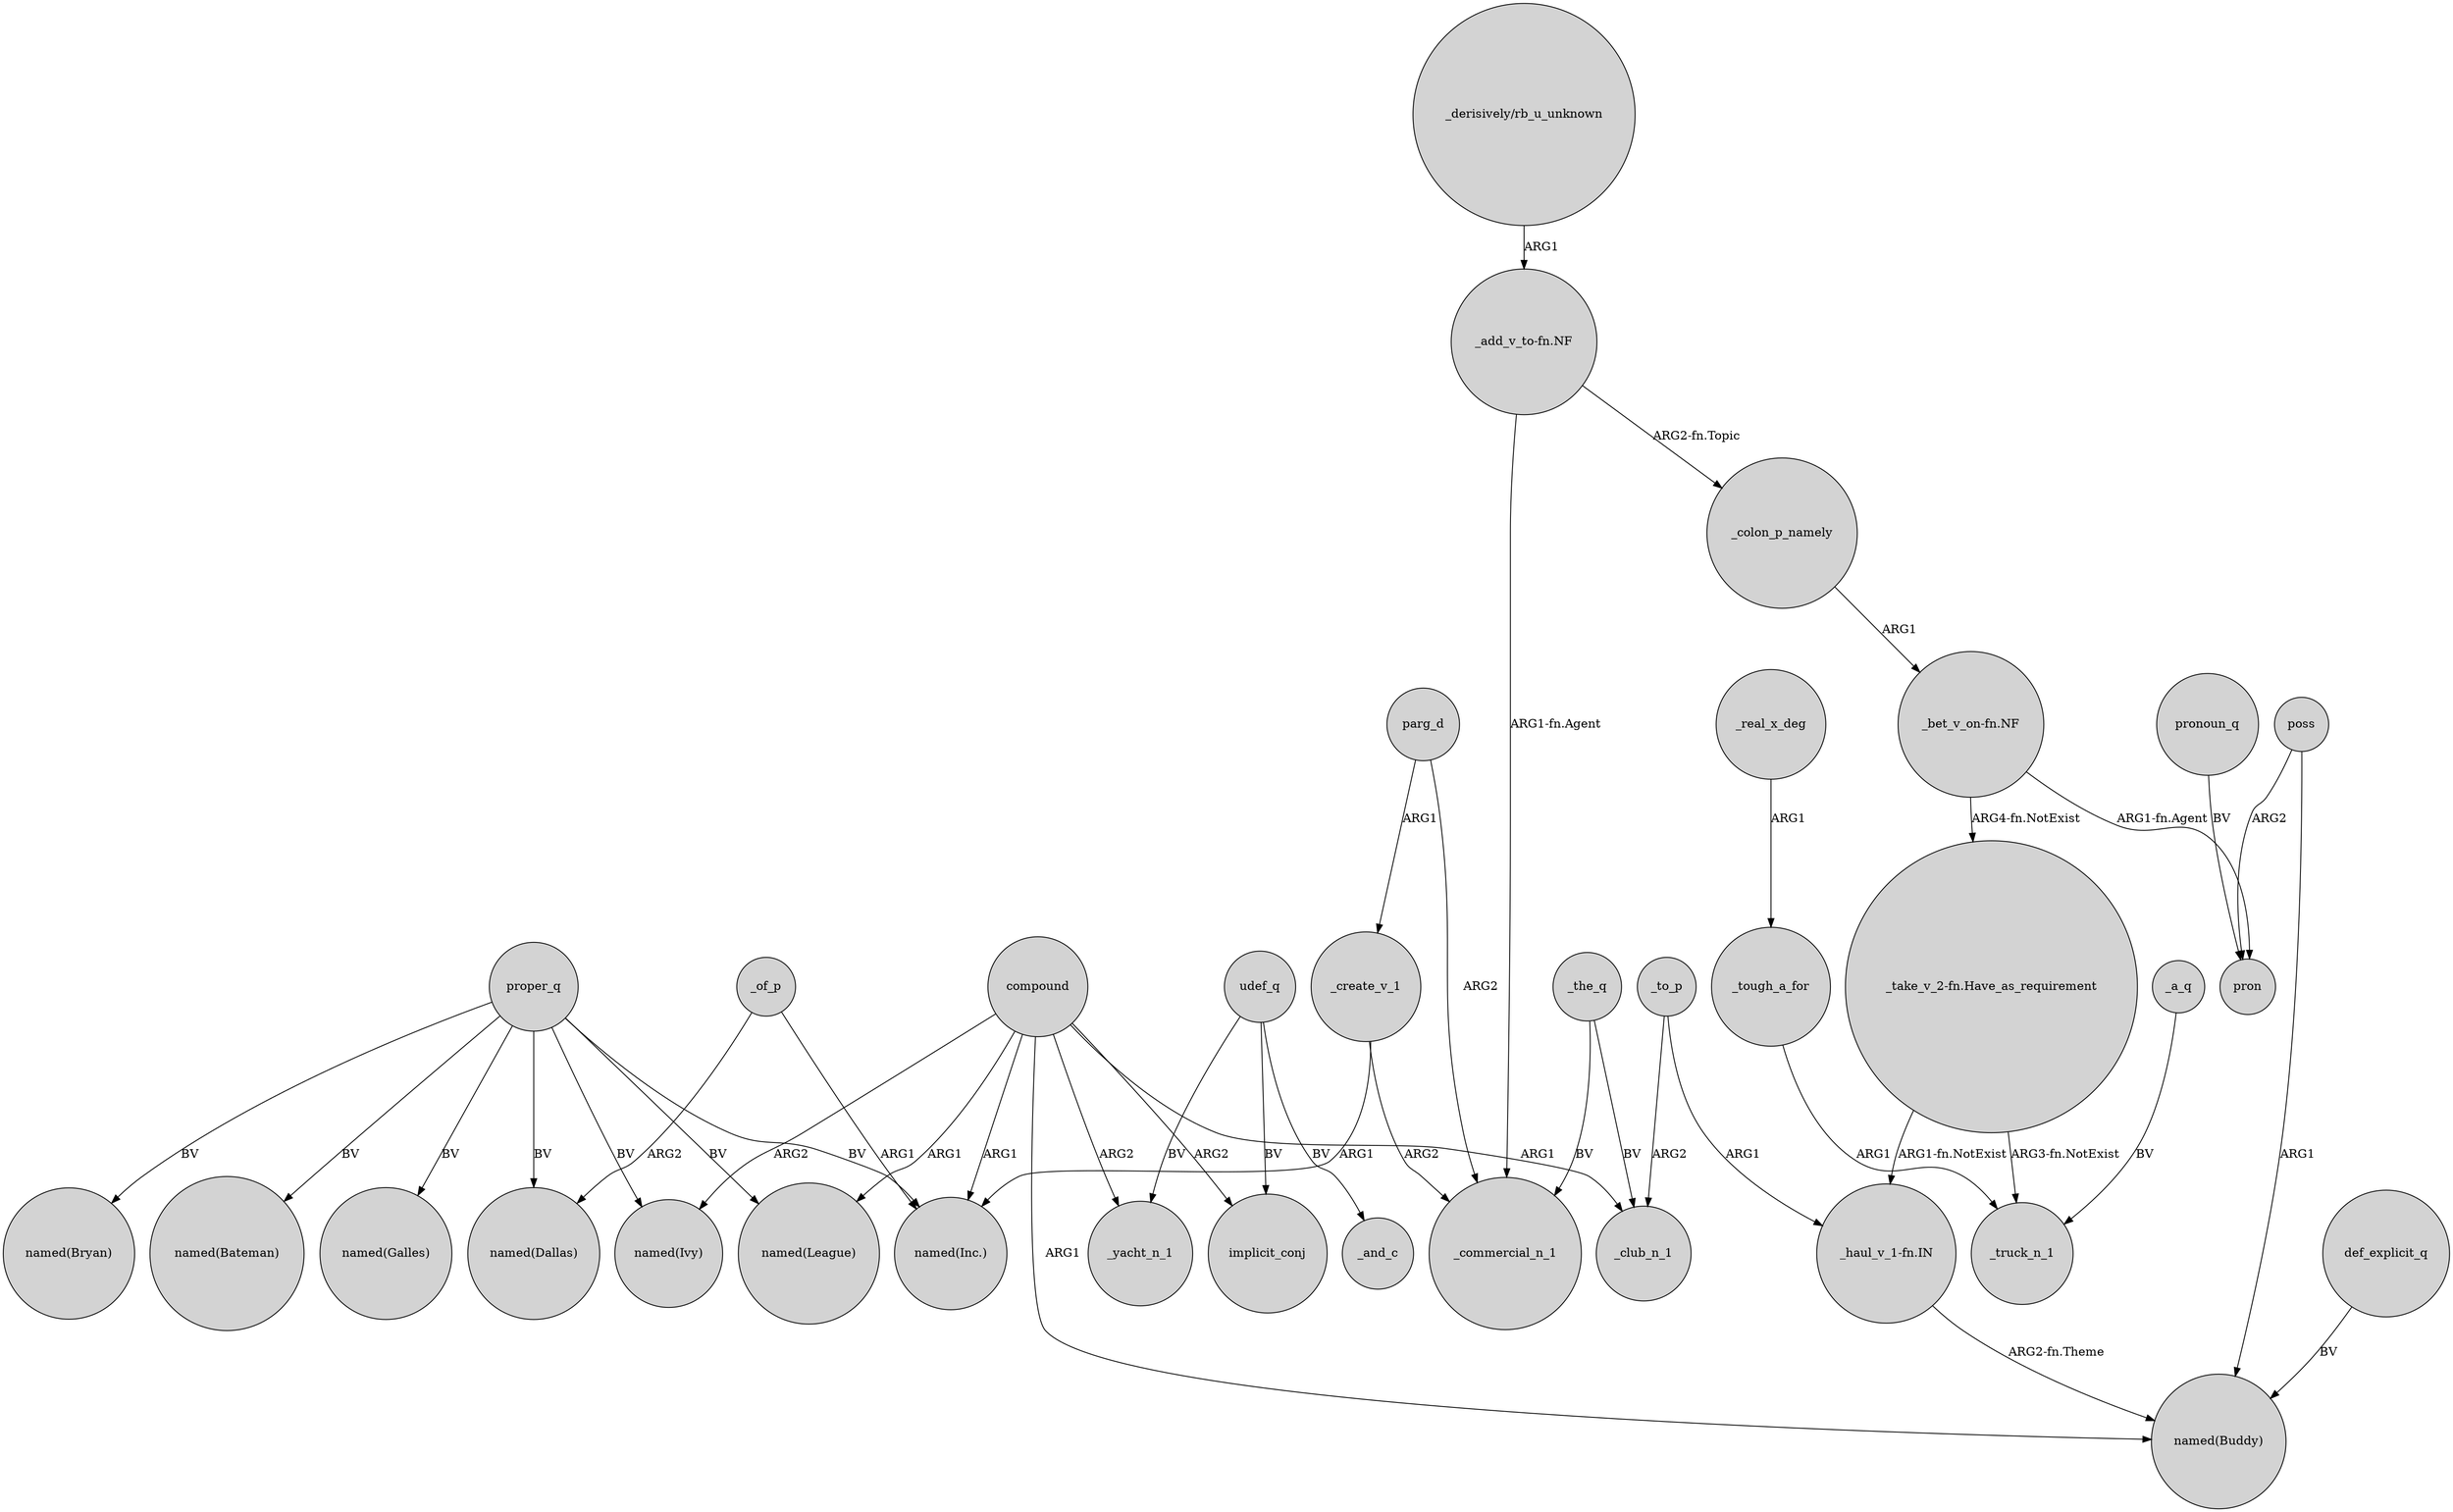 digraph {
	node [shape=circle style=filled]
	proper_q -> "named(Inc.)" [label=BV]
	"_take_v_2-fn.Have_as_requirement" -> "_haul_v_1-fn.IN" [label="ARG1-fn.NotExist"]
	compound -> implicit_conj [label=ARG2]
	poss -> pron [label=ARG2]
	_create_v_1 -> "named(Inc.)" [label=ARG1]
	"_bet_v_on-fn.NF" -> pron [label="ARG1-fn.Agent"]
	"_take_v_2-fn.Have_as_requirement" -> _truck_n_1 [label="ARG3-fn.NotExist"]
	_to_p -> "_haul_v_1-fn.IN" [label=ARG1]
	parg_d -> _create_v_1 [label=ARG1]
	udef_q -> _yacht_n_1 [label=BV]
	compound -> "named(Buddy)" [label=ARG1]
	"_derisively/rb_u_unknown" -> "_add_v_to-fn.NF" [label=ARG1]
	_real_x_deg -> _tough_a_for [label=ARG1]
	poss -> "named(Buddy)" [label=ARG1]
	_to_p -> _club_n_1 [label=ARG2]
	udef_q -> implicit_conj [label=BV]
	_colon_p_namely -> "_bet_v_on-fn.NF" [label=ARG1]
	_of_p -> "named(Inc.)" [label=ARG1]
	compound -> "named(Ivy)" [label=ARG2]
	proper_q -> "named(Bateman)" [label=BV]
	"_add_v_to-fn.NF" -> _colon_p_namely [label="ARG2-fn.Topic"]
	pronoun_q -> pron [label=BV]
	proper_q -> "named(Galles)" [label=BV]
	proper_q -> "named(League)" [label=BV]
	compound -> _club_n_1 [label=ARG1]
	_the_q -> _commercial_n_1 [label=BV]
	_a_q -> _truck_n_1 [label=BV]
	proper_q -> "named(Ivy)" [label=BV]
	parg_d -> _commercial_n_1 [label=ARG2]
	"_haul_v_1-fn.IN" -> "named(Buddy)" [label="ARG2-fn.Theme"]
	_the_q -> _club_n_1 [label=BV]
	proper_q -> "named(Dallas)" [label=BV]
	_tough_a_for -> _truck_n_1 [label=ARG1]
	compound -> "named(League)" [label=ARG1]
	_of_p -> "named(Dallas)" [label=ARG2]
	def_explicit_q -> "named(Buddy)" [label=BV]
	udef_q -> _and_c [label=BV]
	"_add_v_to-fn.NF" -> _commercial_n_1 [label="ARG1-fn.Agent"]
	"_bet_v_on-fn.NF" -> "_take_v_2-fn.Have_as_requirement" [label="ARG4-fn.NotExist"]
	_create_v_1 -> _commercial_n_1 [label=ARG2]
	compound -> _yacht_n_1 [label=ARG2]
	proper_q -> "named(Bryan)" [label=BV]
	compound -> "named(Inc.)" [label=ARG1]
}
